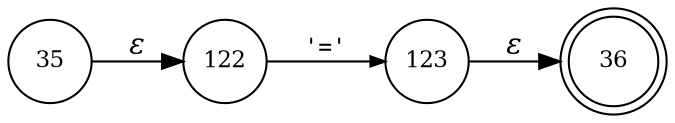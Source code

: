 digraph ATN {
rankdir=LR;
s36[fontsize=11, label="36", shape=doublecircle, fixedsize=true, width=.6];
s35[fontsize=11,label="35", shape=circle, fixedsize=true, width=.55, peripheries=1];
s122[fontsize=11,label="122", shape=circle, fixedsize=true, width=.55, peripheries=1];
s123[fontsize=11,label="123", shape=circle, fixedsize=true, width=.55, peripheries=1];
s35 -> s122 [fontname="Times-Italic", label="&epsilon;"];
s122 -> s123 [fontsize=11, fontname="Courier", arrowsize=.7, label = "'='", arrowhead = normal];
s123 -> s36 [fontname="Times-Italic", label="&epsilon;"];
}